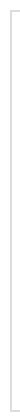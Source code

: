 {
  "$schema": "https://vega.github.io/schema/vega/v4.json",
  "autosize": "pad",
  "padding": 5,
  "height": 200,
  "data": [
    {"name": "brush_store"},
    {
      "name": "source_0",
      "values": [
        {"date": "Sun, 01 Jan 2012 23:00:01", "price": 150},
        {"date": "Sun, 02 Jan 2012 00:10:02", "price": 100},
        {"date": "Sun, 02 Jan 2012 01:20:03", "price": 170},
        {"date": "Sun, 02 Jan 2012 02:30:04", "price": 165},
        {"date": "Sun, 02 Jan 2012 03:40:05", "price": 200}
      ]
    },
    {
      "name": "data_0",
      "source": "source_0",
      "transform": [
        {"type": "formula", "expr": "toDate(datum[\"date\"])", "as": "date"},
        {
          "type": "formula",
          "expr": "toNumber(datum[\"price\"])",
          "as": "price"
        },
        {
          "type": "formula",
          "as": "seconds_date",
          "expr": "datetime(0, 0, 1, 0, 0, seconds(datum[\"date\"]), 0)"
        }
      ]
    },
    {
      "name": "data_1",
      "source": "data_0",
      "transform": [
        {
          "type": "filter",
          "expr": "!(length(data(\"brush_store\"))) || (vlSelectionTest(\"brush_store\", datum))"
        },
        {
          "type": "formula",
          "as": "minutes_date",
          "expr": "datetime(0, 0, 1, 0, minutes(datum[\"date\"]), 0, 0)"
        }
      ]
    }
  ],
  "signals": [
    {"name": "concat_0_width", "value": 200},
    {"name": "concat_1_width", "value": 200},
    {
      "name": "unit",
      "value": {},
      "on": [
        {"events": "mousemove", "update": "isTuple(group()) ? group() : unit"}
      ]
    },
    {"name": "brush", "update": "vlSelectionResolve(\"brush_store\")"}
  ],
  "layout": {
    "padding": {"row": 10, "column": 10},
    "bounds": "full",
    "align": "each"
  },
  "marks": [
    {
      "type": "group",
      "name": "concat_0_group",
      "style": "cell",
      "encode": {
        "update": {
          "width": {"signal": "concat_0_width"},
          "height": {"signal": "height"}
        }
      },
      "signals": [
        {
          "name": "brush_x",
          "value": [],
          "on": [
            {
              "events": {
                "source": "scope",
                "type": "mousedown",
                "filter": [
                  "!event.item || event.item.mark.name !== \"brush_brush\""
                ]
              },
              "update": "[x(unit), x(unit)]"
            },
            {
              "events": {
                "source": "window",
                "type": "mousemove",
                "consume": true,
                "between": [
                  {
                    "source": "scope",
                    "type": "mousedown",
                    "filter": [
                      "!event.item || event.item.mark.name !== \"brush_brush\""
                    ]
                  },
                  {"source": "window", "type": "mouseup"}
                ]
              },
              "update": "[brush_x[0], clamp(x(unit), 0, concat_0_width)]"
            },
            {
              "events": {"signal": "brush_scale_trigger"},
              "update": "[scale(\"concat_0_x\", brush_seconds_date[0]), scale(\"concat_0_x\", brush_seconds_date[1])]"
            },
            {
              "events": {"signal": "brush_translate_delta"},
              "update": "clampRange(panLinear(brush_translate_anchor.extent_x, brush_translate_delta.x / span(brush_translate_anchor.extent_x)), 0, concat_0_width)"
            },
            {
              "events": {"signal": "brush_zoom_delta"},
              "update": "clampRange(zoomLinear(brush_x, brush_zoom_anchor.x, brush_zoom_delta), 0, concat_0_width)"
            }
          ]
        },
        {
          "name": "brush_seconds_date",
          "on": [
            {
              "events": {"signal": "brush_x"},
              "update": "brush_x[0] === brush_x[1] ? null : invert(\"concat_0_x\", brush_x)"
            }
          ]
        },
        {
          "name": "brush_scale_trigger",
          "update": "(!isArray(brush_seconds_date) || (+invert(\"concat_0_x\", brush_x)[0] === +brush_seconds_date[0] && +invert(\"concat_0_x\", brush_x)[1] === +brush_seconds_date[1])) ? brush_scale_trigger : {}"
        },
        {
          "name": "brush_tuple",
          "on": [
            {
              "events": [{"signal": "brush_seconds_date"}],
              "update": "brush_seconds_date ? {unit: \"concat_0\", fields: brush_tuple_fields, values: [brush_seconds_date]} : null"
            }
          ]
        },
        {
          "name": "brush_tuple_fields",
          "update": "[{\"field\":\"seconds_date\",\"channel\":\"x\",\"type\":\"R\"}]"
        },
        {
          "name": "brush_translate_anchor",
          "value": {},
          "on": [
            {
              "events": [
                {
                  "source": "scope",
                  "type": "mousedown",
                  "markname": "brush_brush"
                }
              ],
              "update": "{x: x(unit), y: y(unit), extent_x: slice(brush_x)}"
            }
          ]
        },
        {
          "name": "brush_translate_delta",
          "value": {},
          "on": [
            {
              "events": [
                {
                  "source": "window",
                  "type": "mousemove",
                  "consume": true,
                  "between": [
                    {
                      "source": "scope",
                      "type": "mousedown",
                      "markname": "brush_brush"
                    },
                    {"source": "window", "type": "mouseup"}
                  ]
                }
              ],
              "update": "{x: brush_translate_anchor.x - x(unit), y: brush_translate_anchor.y - y(unit)}"
            }
          ]
        },
        {
          "name": "brush_zoom_anchor",
          "on": [
            {
              "events": [
                {
                  "source": "scope",
                  "type": "wheel",
                  "consume": true,
                  "markname": "brush_brush"
                }
              ],
              "update": "{x: x(unit), y: y(unit)}"
            }
          ]
        },
        {
          "name": "brush_zoom_delta",
          "on": [
            {
              "events": [
                {
                  "source": "scope",
                  "type": "wheel",
                  "consume": true,
                  "markname": "brush_brush"
                }
              ],
              "force": true,
              "update": "pow(1.001, event.deltaY * pow(16, event.deltaMode))"
            }
          ]
        },
        {
          "name": "brush_modify",
          "on": [
            {
              "events": {"signal": "brush_tuple"},
              "update": "modify(\"brush_store\", brush_tuple, true)"
            }
          ]
        }
      ],
      "marks": [
        {
          "name": "brush_brush_bg",
          "type": "rect",
          "clip": true,
          "encode": {
            "enter": {
              "fill": {"value": "#333"},
              "fillOpacity": {"value": 0.125}
            },
            "update": {
              "x": [
                {
                  "test": "data(\"brush_store\").length && data(\"brush_store\")[0].unit === \"concat_0\"",
                  "signal": "brush_x[0]"
                },
                {"value": 0}
              ],
              "y": [
                {
                  "test": "data(\"brush_store\").length && data(\"brush_store\")[0].unit === \"concat_0\"",
                  "value": 0
                },
                {"value": 0}
              ],
              "x2": [
                {
                  "test": "data(\"brush_store\").length && data(\"brush_store\")[0].unit === \"concat_0\"",
                  "signal": "brush_x[1]"
                },
                {"value": 0}
              ],
              "y2": [
                {
                  "test": "data(\"brush_store\").length && data(\"brush_store\")[0].unit === \"concat_0\"",
                  "field": {"group": "height"}
                },
                {"value": 0}
              ]
            }
          }
        },
        {
          "name": "concat_0_marks",
          "type": "symbol",
          "style": ["point"],
          "from": {"data": "data_0"},
          "encode": {
            "update": {
              "opacity": {"value": 0.7},
              "fill": [
                {
                  "test": "datum[\"seconds_date\"] === null || isNaN(datum[\"seconds_date\"]) || datum[\"price\"] === null || isNaN(datum[\"price\"])",
                  "value": null
                },
                {"value": "transparent"}
              ],
              "stroke": [
                {
                  "test": "datum[\"seconds_date\"] === null || isNaN(datum[\"seconds_date\"]) || datum[\"price\"] === null || isNaN(datum[\"price\"])",
                  "value": null
                },
                {
                  "test": "!(length(data(\"brush_store\"))) || (vlSelectionTest(\"brush_store\", datum))",
                  "value": "goldenrod"
                },
                {"value": "steelblue"}
              ],
              "tooltip": {
                "signal": "{\"date (seconds)\": timeFormat(datum[\"seconds_date\"], '%S'), \"price\": format(datum[\"price\"], \"\")}"
              },
              "x": {"scale": "concat_0_x", "field": "seconds_date"},
              "y": {"scale": "concat_0_y", "field": "price"}
            }
          }
        },
        {
          "name": "brush_brush",
          "type": "rect",
          "clip": true,
          "encode": {
            "enter": {"fill": {"value": "transparent"}},
            "update": {
              "x": [
                {
                  "test": "data(\"brush_store\").length && data(\"brush_store\")[0].unit === \"concat_0\"",
                  "signal": "brush_x[0]"
                },
                {"value": 0}
              ],
              "y": [
                {
                  "test": "data(\"brush_store\").length && data(\"brush_store\")[0].unit === \"concat_0\"",
                  "value": 0
                },
                {"value": 0}
              ],
              "x2": [
                {
                  "test": "data(\"brush_store\").length && data(\"brush_store\")[0].unit === \"concat_0\"",
                  "signal": "brush_x[1]"
                },
                {"value": 0}
              ],
              "y2": [
                {
                  "test": "data(\"brush_store\").length && data(\"brush_store\")[0].unit === \"concat_0\"",
                  "field": {"group": "height"}
                },
                {"value": 0}
              ],
              "stroke": [
                {"test": "brush_x[0] !== brush_x[1]", "value": "white"},
                {"value": null}
              ]
            }
          }
        }
      ],
      "axes": [
        {
          "scale": "concat_0_x",
          "orient": "bottom",
          "grid": false,
          "title": "date (seconds)",
          "labelFlush": true,
          "labelOverlap": true,
          "tickCount": {"signal": "ceil(concat_0_width/40)"},
          "encode": {
            "labels": {
              "update": {"text": {"signal": "timeFormat(datum.value, '%S')"}}
            }
          },
          "zindex": 1
        },
        {
          "scale": "concat_0_x",
          "orient": "bottom",
          "gridScale": "concat_0_y",
          "grid": true,
          "tickCount": {"signal": "ceil(concat_0_width/40)"},
          "domain": false,
          "labels": false,
          "maxExtent": 0,
          "minExtent": 0,
          "ticks": false,
          "zindex": 0
        },
        {
          "scale": "concat_0_y",
          "orient": "left",
          "grid": false,
          "title": "price",
          "labelOverlap": true,
          "tickCount": {"signal": "ceil(height/40)"},
          "zindex": 1
        },
        {
          "scale": "concat_0_y",
          "orient": "left",
          "gridScale": "concat_0_x",
          "grid": true,
          "tickCount": {"signal": "ceil(height/40)"},
          "domain": false,
          "labels": false,
          "maxExtent": 0,
          "minExtent": 0,
          "ticks": false,
          "zindex": 0
        }
      ]
    },
    {
      "type": "group",
      "name": "concat_1_group",
      "style": "cell",
      "encode": {
        "update": {
          "width": {"signal": "concat_1_width"},
          "height": {"signal": "height"}
        }
      },
      "marks": [
        {
          "name": "concat_1_marks",
          "type": "symbol",
          "style": ["point"],
          "from": {"data": "data_1"},
          "encode": {
            "update": {
              "opacity": {"value": 0.7},
              "fill": [
                {
                  "test": "datum[\"minutes_date\"] === null || isNaN(datum[\"minutes_date\"]) || datum[\"price\"] === null || isNaN(datum[\"price\"])",
                  "value": null
                },
                {"value": "transparent"}
              ],
              "stroke": [
                {
                  "test": "datum[\"minutes_date\"] === null || isNaN(datum[\"minutes_date\"]) || datum[\"price\"] === null || isNaN(datum[\"price\"])",
                  "value": null
                },
                {"value": "goldenrod"}
              ],
              "tooltip": {
                "signal": "{\"date (minutes)\": timeFormat(datum[\"minutes_date\"], '%M'), \"price\": format(datum[\"price\"], \"\")}"
              },
              "x": {"scale": "concat_1_x", "field": "minutes_date"},
              "y": {"scale": "concat_1_y", "field": "price"}
            }
          }
        }
      ],
      "axes": [
        {
          "scale": "concat_1_x",
          "orient": "bottom",
          "grid": false,
          "title": "date (minutes)",
          "labelFlush": true,
          "labelOverlap": true,
          "tickCount": {"signal": "ceil(concat_1_width/40)"},
          "encode": {
            "labels": {
              "update": {"text": {"signal": "timeFormat(datum.value, '%M')"}}
            }
          },
          "zindex": 1
        },
        {
          "scale": "concat_1_x",
          "orient": "bottom",
          "gridScale": "concat_1_y",
          "grid": true,
          "tickCount": {"signal": "ceil(concat_1_width/40)"},
          "domain": false,
          "labels": false,
          "maxExtent": 0,
          "minExtent": 0,
          "ticks": false,
          "zindex": 0
        },
        {
          "scale": "concat_1_y",
          "orient": "left",
          "grid": false,
          "title": "price",
          "labelOverlap": true,
          "tickCount": {"signal": "ceil(height/40)"},
          "zindex": 1
        },
        {
          "scale": "concat_1_y",
          "orient": "left",
          "gridScale": "concat_1_x",
          "grid": true,
          "tickCount": {"signal": "ceil(height/40)"},
          "domain": false,
          "labels": false,
          "maxExtent": 0,
          "minExtent": 0,
          "ticks": false,
          "zindex": 0
        }
      ]
    }
  ],
  "scales": [
    {
      "name": "concat_0_x",
      "type": "time",
      "domain": {"data": "data_0", "field": "seconds_date"},
      "range": [0, {"signal": "concat_0_width"}]
    },
    {
      "name": "concat_0_y",
      "type": "linear",
      "domain": {"data": "data_0", "field": "price"},
      "range": [{"signal": "height"}, 0],
      "nice": true,
      "zero": true
    },
    {
      "name": "concat_1_x",
      "type": "time",
      "domain": {"data": "data_1", "field": "minutes_date"},
      "range": [0, {"signal": "concat_1_width"}]
    },
    {
      "name": "concat_1_y",
      "type": "linear",
      "domain": {"data": "data_1", "field": "price"},
      "range": [{"signal": "height"}, 0],
      "nice": true,
      "zero": true
    }
  ],
  "config": {"axisY": {"minExtent": 30}}
}
